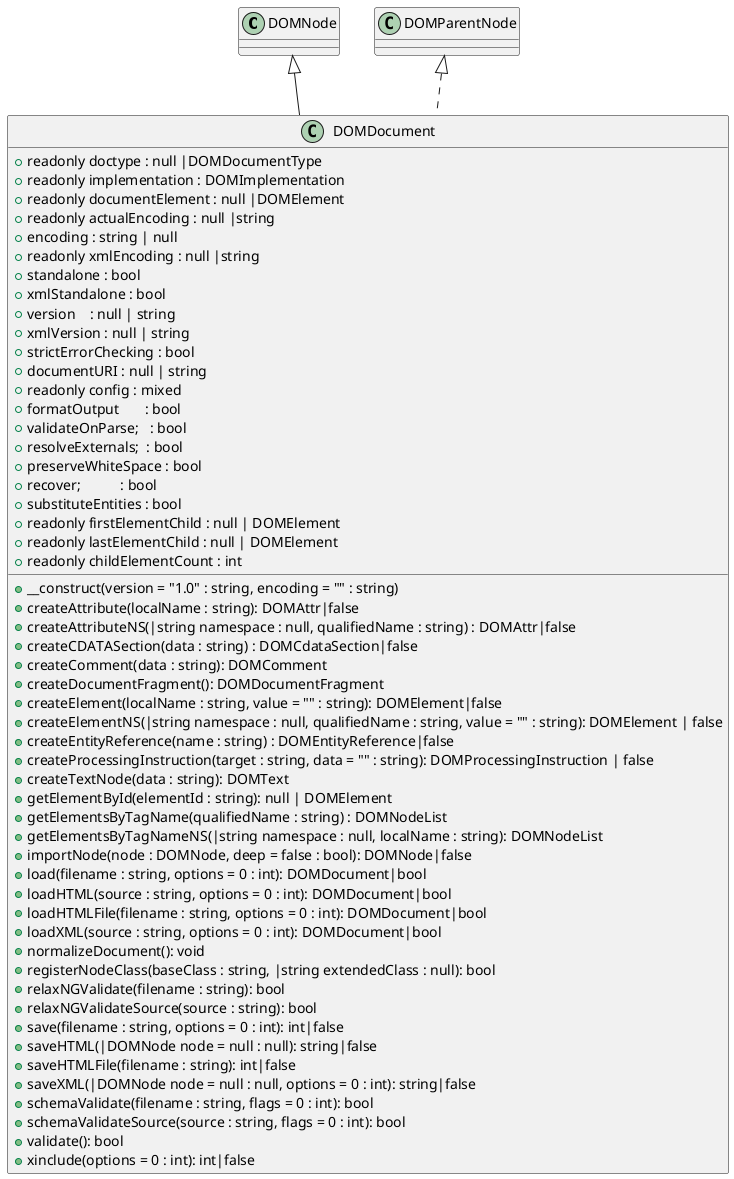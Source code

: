 @startuml
DOMNode       <|-- DOMDocument 
DOMParentNode <|.. DOMDocument 

class DOMDocument {

  +readonly doctype : null |DOMDocumentType
  +readonly implementation : DOMImplementation
  +readonly documentElement : null |DOMElement
  +readonly actualEncoding : null |string
  +encoding : string | null
  +readonly xmlEncoding : null |string
  +standalone : bool
  +xmlStandalone : bool
  +version    : null | string
  +xmlVersion : null | string 
  +strictErrorChecking : bool 
  +documentURI : null | string 
  +readonly config : mixed
  +formatOutput       : bool  
  +validateOnParse;   : bool 
  +resolveExternals;  : bool 
  +preserveWhiteSpace : bool 
  +recover;           : bool 
  +substituteEntities : bool 
  +readonly firstElementChild : null | DOMElement
  +readonly lastElementChild : null | DOMElement
  +readonly childElementCount : int
  +__construct(version = "1.0" : string, encoding = "" : string)
  +createAttribute(localName : string): DOMAttr|false
  +createAttributeNS(|string namespace : null, qualifiedName : string) : DOMAttr|false
  +createCDATASection(data : string) : DOMCdataSection|false
  +createComment(data : string): DOMComment
  +createDocumentFragment(): DOMDocumentFragment
  +createElement(localName : string, value = "" : string): DOMElement|false
  +createElementNS(|string namespace : null, qualifiedName : string, value = "" : string): DOMElement | false
  +createEntityReference(name : string) : DOMEntityReference|false
  +createProcessingInstruction(target : string, data = "" : string): DOMProcessingInstruction | false
  +createTextNode(data : string): DOMText
  +getElementById(elementId : string): null | DOMElement
  +getElementsByTagName(qualifiedName : string) : DOMNodeList
  +getElementsByTagNameNS(|string namespace : null, localName : string): DOMNodeList
  +importNode(node : DOMNode, deep = false : bool): DOMNode|false
  +load(filename : string, options = 0 : int): DOMDocument|bool
  +loadHTML(source : string, options = 0 : int): DOMDocument|bool
  +loadHTMLFile(filename : string, options = 0 : int): DOMDocument|bool
  +loadXML(source : string, options = 0 : int): DOMDocument|bool
  +normalizeDocument(): void
  +registerNodeClass(baseClass : string, |string extendedClass : null): bool
  +relaxNGValidate(filename : string): bool
  +relaxNGValidateSource(source : string): bool
  +save(filename : string, options = 0 : int): int|false
  +saveHTML(|DOMNode node = null : null): string|false
  +saveHTMLFile(filename : string): int|false
  +saveXML(|DOMNode node = null : null, options = 0 : int): string|false
  +schemaValidate(filename : string, flags = 0 : int): bool
  +schemaValidateSource(source : string, flags = 0 : int): bool
  +validate(): bool
  +xinclude(options = 0 : int): int|false
}
@enduml
